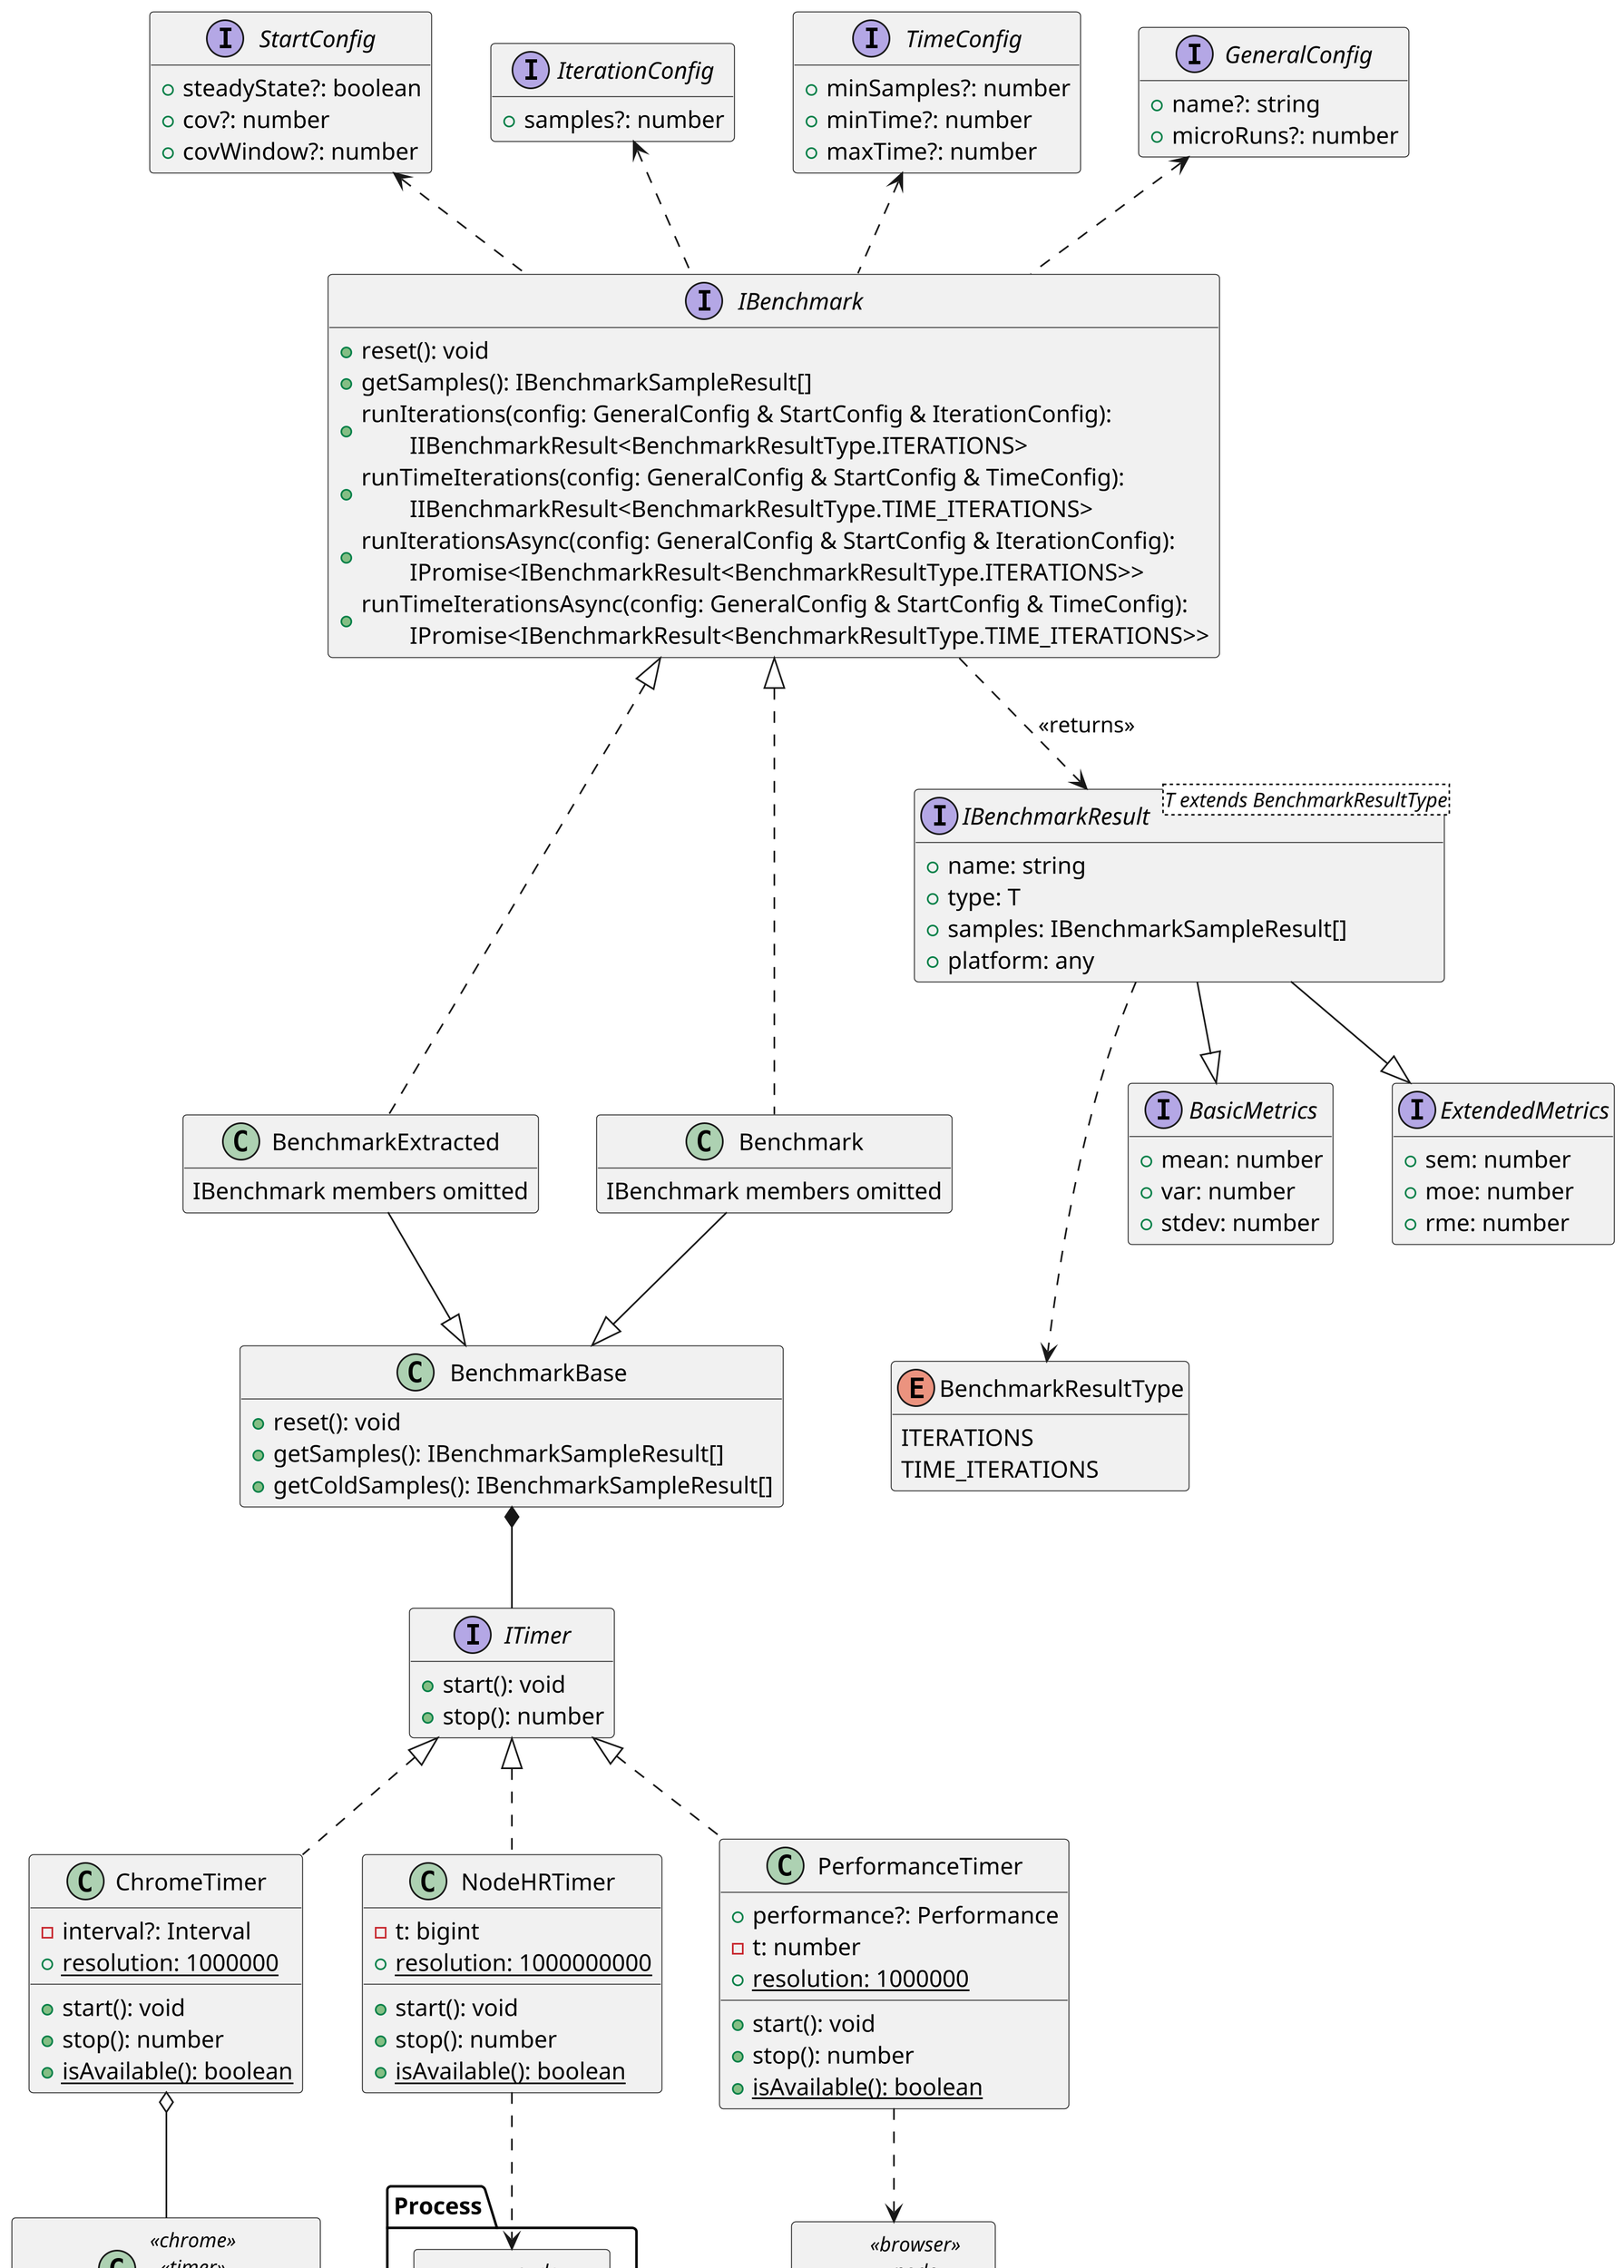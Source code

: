 @startuml benchmark
scale 3
' skinparam linetype ortho
/' interface IBenchmarkSampleResult {
    +time: number
    +totalTime: number
    +microRuns: number
} '/

interface IBenchmark {
    +reset(): void
    +getSamples(): IBenchmarkSampleResult[]
    +runIterations(config: GeneralConfig & StartConfig & IterationConfig): \n\tIIBenchmarkResult<BenchmarkResultType.ITERATIONS>
    +runTimeIterations(config: GeneralConfig & StartConfig & TimeConfig): \n\tIIBenchmarkResult<BenchmarkResultType.TIME_ITERATIONS>
    +runIterationsAsync(config: GeneralConfig & StartConfig & IterationConfig): \n\tIPromise<IBenchmarkResult<BenchmarkResultType.ITERATIONS>>
    +runTimeIterationsAsync(config: GeneralConfig & StartConfig & TimeConfig): \n\tIPromise<IBenchmarkResult<BenchmarkResultType.TIME_ITERATIONS>>
}

class BenchmarkBase {
    +reset(): void
    +getSamples(): IBenchmarkSampleResult[]
    +getColdSamples(): IBenchmarkSampleResult[]
}

class Benchmark  {
    IBenchmark members omitted
}

IBenchmark <|... Benchmark
BenchmarkBase <|-up- Benchmark



hide empty members
class BenchmarkExtracted  {
    IBenchmark members omitted    
}

IBenchmark <|... BenchmarkExtracted
BenchmarkBase <|-up- BenchmarkExtracted

BenchmarkBase *-- ITimer

interface ITimer {
    +start(): void
    +stop(): number
}

class Interval <<chrome>> <<timer>>{
    +start(): void
    +stop(): void
    +microseconds(): number
}

class Process.HRTime <<node>> <<timer>>{
    +bigint(): bigint
}

class Performance <<browser>> <<node>> <<deno>> <<timer>>{
    +now(): number
}

class ChromeTimer implements ITimer {
    -interval?: Interval
    +start(): void
    +stop(): number
    +{static} resolution: 1000000
    +{static} isAvailable(): boolean
}
class NodeHRTimer implements ITimer {
    -t: bigint
    +start(): void
    +stop(): number
    +{static} resolution: 1000000000
    +{static} isAvailable(): boolean
}
class PerformanceTimer implements ITimer {
    +performance?: Performance
    -t: number
    +start(): void
    +stop(): number
    +{static} resolution: 1000000
    +{static} isAvailable(): boolean
}

enum BenchmarkResultType {
    ITERATIONS
    TIME_ITERATIONS
}


interface IBenchmarkResult<T extends BenchmarkResultType>  {
    +name: string
    +type: T
    +samples: IBenchmarkSampleResult[]
    +platform: any
}
IBenchmark ..> IBenchmarkResult: <<returns>>

IBenchmarkResult --|> BasicMetrics
IBenchmarkResult --|> ExtendedMetrics
IBenchmarkResult ...> BenchmarkResultType

interface BasicMetrics {
    +mean: number
    +var: number
    +stdev: number
}
interface ExtendedMetrics {
    +sem: number
    +moe: number
    +rme: number
}

ChromeTimer o-- Interval
PerformanceTimer ..> Performance
NodeHRTimer ..> Process.HRTime


interface StartConfig {
    +steadyState?: boolean
    +cov?: number
    +covWindow?: number
}
interface IterationConfig {
    +samples?: number
}
interface TimeConfig {
    +minSamples?: number
    +minTime?: number
    +maxTime?: number
}
interface GeneralConfig {
    +name?: string
    +microRuns?: number
}

StartConfig <.. IBenchmark
TimeConfig <.. IBenchmark
IterationConfig <.. IBenchmark
GeneralConfig <.. IBenchmark


@enduml
